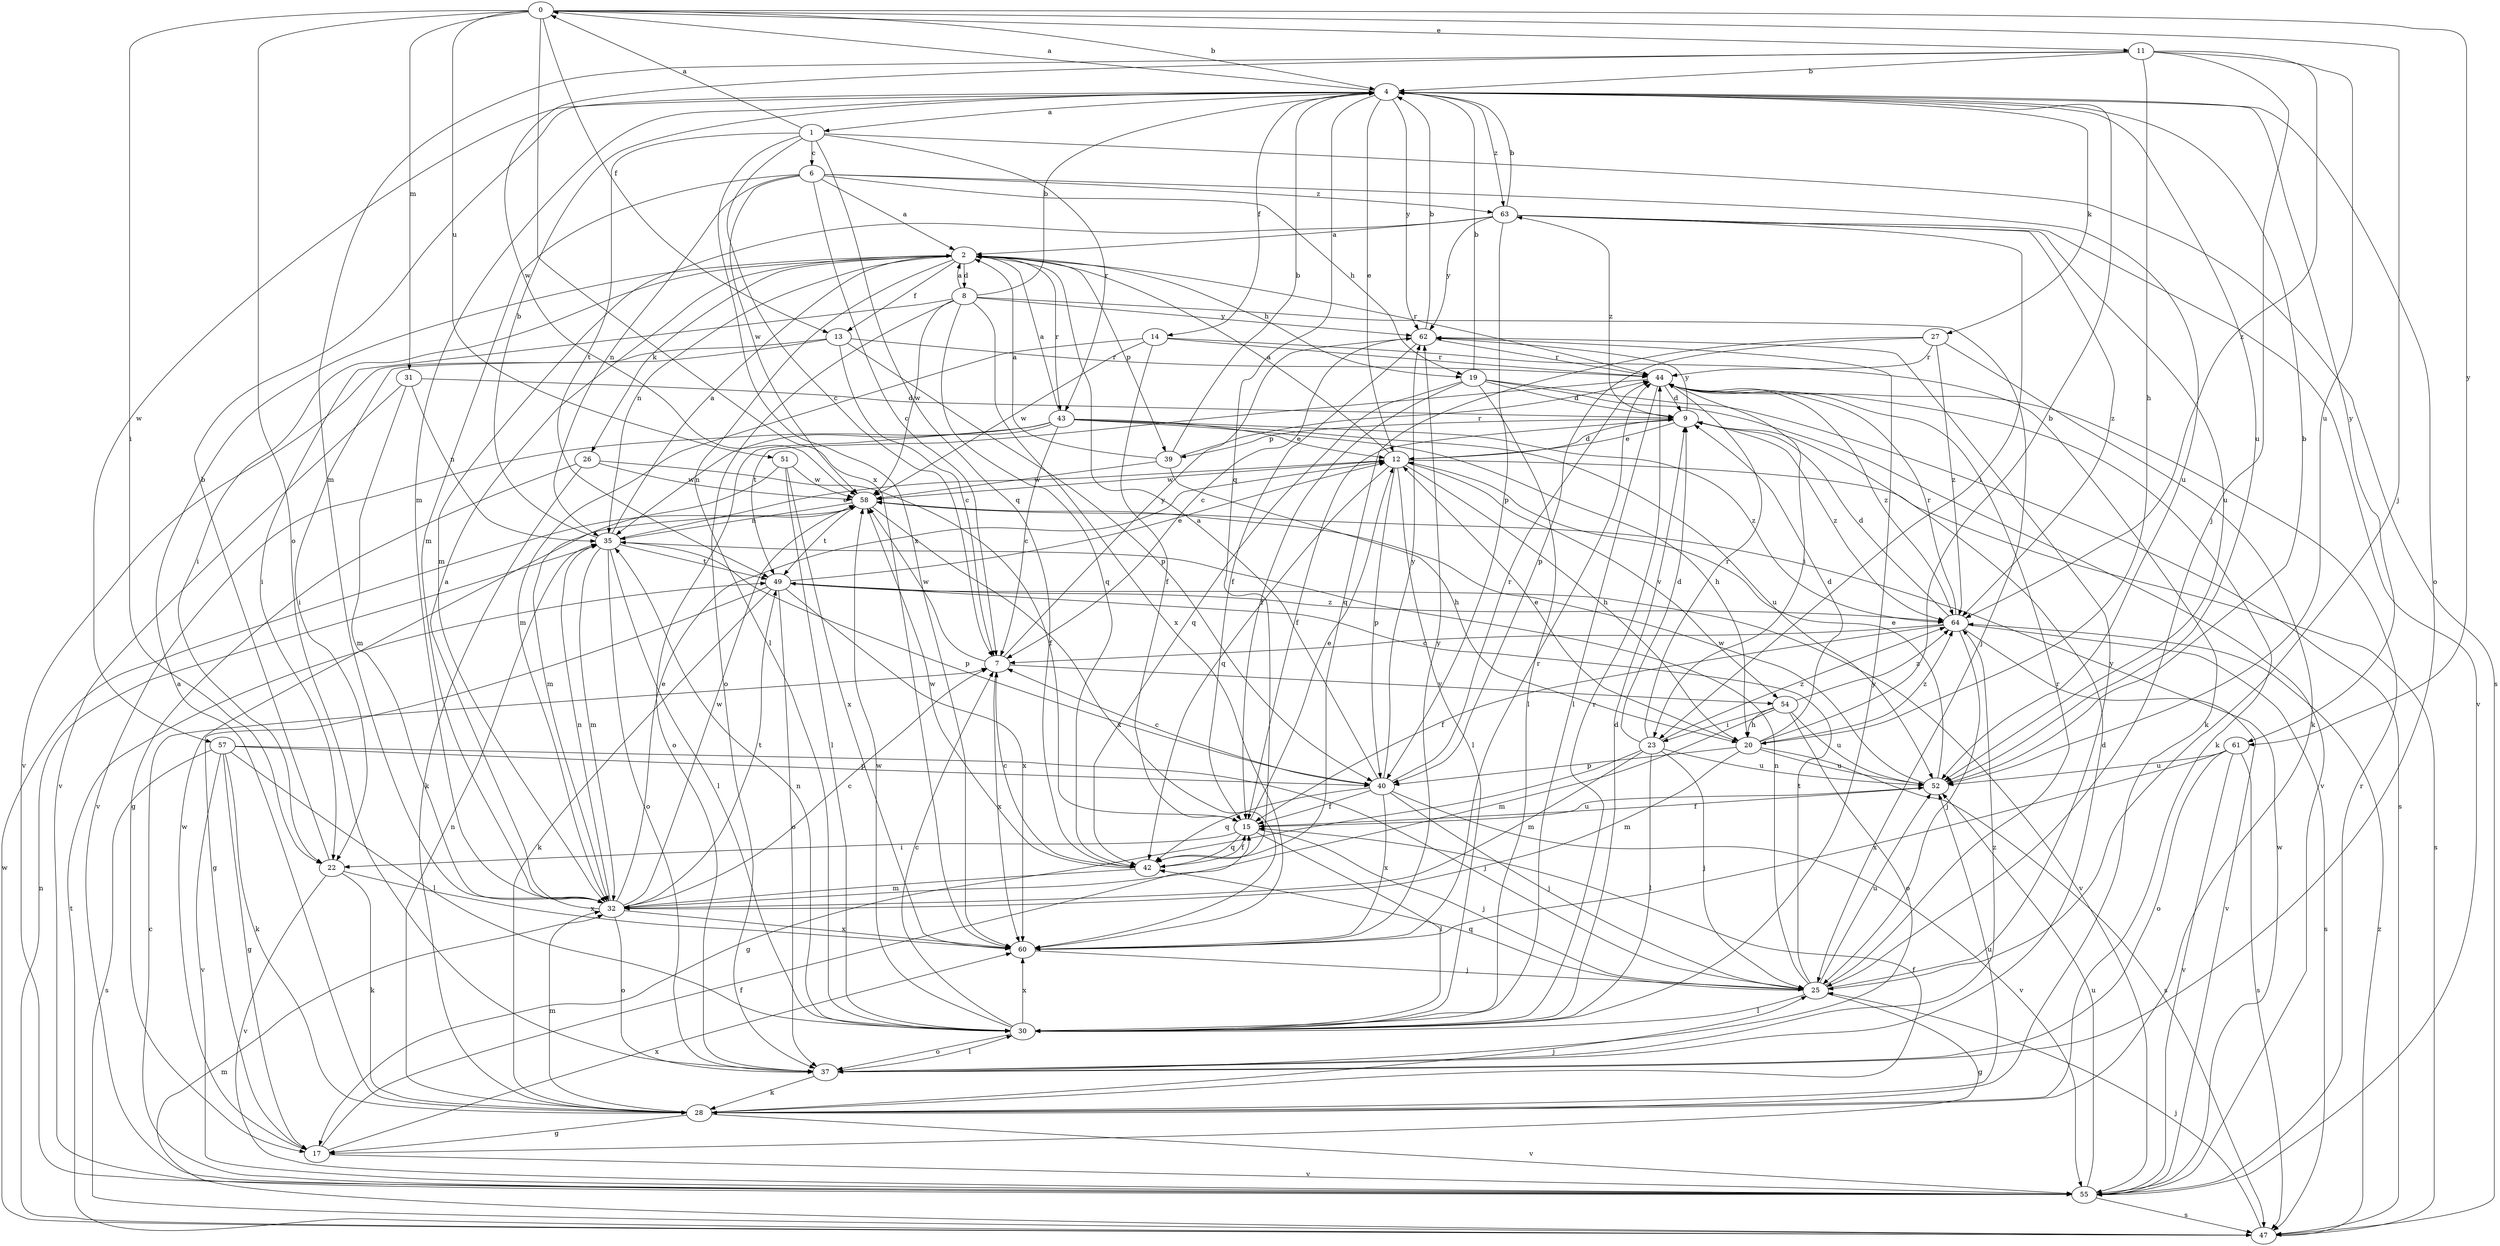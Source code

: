 strict digraph  {
0;
1;
2;
4;
6;
7;
8;
9;
11;
12;
13;
14;
15;
17;
19;
20;
22;
23;
25;
26;
27;
28;
30;
31;
32;
35;
37;
39;
40;
42;
43;
44;
47;
49;
51;
52;
54;
55;
57;
58;
60;
61;
62;
63;
64;
0 -> 4  [label=b];
0 -> 11  [label=e];
0 -> 13  [label=f];
0 -> 22  [label=i];
0 -> 25  [label=j];
0 -> 31  [label=m];
0 -> 37  [label=o];
0 -> 51  [label=u];
0 -> 60  [label=x];
0 -> 61  [label=y];
1 -> 0  [label=a];
1 -> 6  [label=c];
1 -> 7  [label=c];
1 -> 42  [label=q];
1 -> 43  [label=r];
1 -> 47  [label=s];
1 -> 49  [label=t];
1 -> 60  [label=x];
2 -> 8  [label=d];
2 -> 13  [label=f];
2 -> 19  [label=h];
2 -> 22  [label=i];
2 -> 26  [label=k];
2 -> 30  [label=l];
2 -> 35  [label=n];
2 -> 39  [label=p];
2 -> 43  [label=r];
2 -> 44  [label=r];
4 -> 0  [label=a];
4 -> 1  [label=a];
4 -> 12  [label=e];
4 -> 14  [label=f];
4 -> 27  [label=k];
4 -> 32  [label=m];
4 -> 37  [label=o];
4 -> 42  [label=q];
4 -> 52  [label=u];
4 -> 57  [label=w];
4 -> 61  [label=y];
4 -> 62  [label=y];
4 -> 63  [label=z];
6 -> 2  [label=a];
6 -> 7  [label=c];
6 -> 19  [label=h];
6 -> 32  [label=m];
6 -> 35  [label=n];
6 -> 52  [label=u];
6 -> 58  [label=w];
6 -> 63  [label=z];
7 -> 54  [label=v];
7 -> 58  [label=w];
7 -> 60  [label=x];
7 -> 62  [label=y];
8 -> 2  [label=a];
8 -> 4  [label=b];
8 -> 22  [label=i];
8 -> 25  [label=j];
8 -> 37  [label=o];
8 -> 42  [label=q];
8 -> 58  [label=w];
8 -> 60  [label=x];
8 -> 62  [label=y];
9 -> 12  [label=e];
9 -> 15  [label=f];
9 -> 39  [label=p];
9 -> 62  [label=y];
9 -> 63  [label=z];
9 -> 64  [label=z];
11 -> 4  [label=b];
11 -> 20  [label=h];
11 -> 25  [label=j];
11 -> 32  [label=m];
11 -> 52  [label=u];
11 -> 58  [label=w];
11 -> 64  [label=z];
12 -> 2  [label=a];
12 -> 9  [label=d];
12 -> 20  [label=h];
12 -> 30  [label=l];
12 -> 40  [label=p];
12 -> 42  [label=q];
12 -> 47  [label=s];
12 -> 54  [label=v];
12 -> 58  [label=w];
13 -> 7  [label=c];
13 -> 22  [label=i];
13 -> 40  [label=p];
13 -> 44  [label=r];
13 -> 55  [label=v];
14 -> 15  [label=f];
14 -> 28  [label=k];
14 -> 32  [label=m];
14 -> 44  [label=r];
14 -> 58  [label=w];
15 -> 12  [label=e];
15 -> 22  [label=i];
15 -> 25  [label=j];
15 -> 30  [label=l];
15 -> 42  [label=q];
15 -> 52  [label=u];
17 -> 15  [label=f];
17 -> 55  [label=v];
17 -> 58  [label=w];
17 -> 60  [label=x];
19 -> 4  [label=b];
19 -> 9  [label=d];
19 -> 15  [label=f];
19 -> 30  [label=l];
19 -> 42  [label=q];
19 -> 47  [label=s];
19 -> 55  [label=v];
20 -> 4  [label=b];
20 -> 9  [label=d];
20 -> 12  [label=e];
20 -> 32  [label=m];
20 -> 40  [label=p];
20 -> 47  [label=s];
20 -> 52  [label=u];
20 -> 64  [label=z];
22 -> 4  [label=b];
22 -> 28  [label=k];
22 -> 55  [label=v];
22 -> 60  [label=x];
23 -> 9  [label=d];
23 -> 17  [label=g];
23 -> 25  [label=j];
23 -> 30  [label=l];
23 -> 32  [label=m];
23 -> 44  [label=r];
23 -> 52  [label=u];
23 -> 64  [label=z];
25 -> 17  [label=g];
25 -> 30  [label=l];
25 -> 35  [label=n];
25 -> 42  [label=q];
25 -> 44  [label=r];
25 -> 49  [label=t];
25 -> 52  [label=u];
25 -> 62  [label=y];
26 -> 15  [label=f];
26 -> 17  [label=g];
26 -> 28  [label=k];
26 -> 58  [label=w];
27 -> 28  [label=k];
27 -> 40  [label=p];
27 -> 42  [label=q];
27 -> 44  [label=r];
27 -> 64  [label=z];
28 -> 2  [label=a];
28 -> 15  [label=f];
28 -> 17  [label=g];
28 -> 25  [label=j];
28 -> 32  [label=m];
28 -> 35  [label=n];
28 -> 52  [label=u];
28 -> 55  [label=v];
30 -> 7  [label=c];
30 -> 9  [label=d];
30 -> 35  [label=n];
30 -> 37  [label=o];
30 -> 44  [label=r];
30 -> 58  [label=w];
30 -> 60  [label=x];
30 -> 62  [label=y];
31 -> 9  [label=d];
31 -> 32  [label=m];
31 -> 35  [label=n];
31 -> 55  [label=v];
32 -> 2  [label=a];
32 -> 7  [label=c];
32 -> 12  [label=e];
32 -> 35  [label=n];
32 -> 37  [label=o];
32 -> 49  [label=t];
32 -> 58  [label=w];
32 -> 60  [label=x];
35 -> 2  [label=a];
35 -> 4  [label=b];
35 -> 12  [label=e];
35 -> 30  [label=l];
35 -> 32  [label=m];
35 -> 37  [label=o];
35 -> 40  [label=p];
35 -> 49  [label=t];
37 -> 9  [label=d];
37 -> 28  [label=k];
37 -> 30  [label=l];
37 -> 64  [label=z];
39 -> 2  [label=a];
39 -> 4  [label=b];
39 -> 20  [label=h];
39 -> 44  [label=r];
39 -> 58  [label=w];
40 -> 2  [label=a];
40 -> 7  [label=c];
40 -> 15  [label=f];
40 -> 25  [label=j];
40 -> 42  [label=q];
40 -> 44  [label=r];
40 -> 55  [label=v];
40 -> 60  [label=x];
40 -> 62  [label=y];
42 -> 7  [label=c];
42 -> 15  [label=f];
42 -> 32  [label=m];
42 -> 58  [label=w];
43 -> 2  [label=a];
43 -> 7  [label=c];
43 -> 12  [label=e];
43 -> 20  [label=h];
43 -> 35  [label=n];
43 -> 37  [label=o];
43 -> 52  [label=u];
43 -> 55  [label=v];
43 -> 64  [label=z];
44 -> 9  [label=d];
44 -> 23  [label=i];
44 -> 28  [label=k];
44 -> 30  [label=l];
44 -> 49  [label=t];
44 -> 64  [label=z];
47 -> 25  [label=j];
47 -> 32  [label=m];
47 -> 35  [label=n];
47 -> 49  [label=t];
47 -> 58  [label=w];
47 -> 64  [label=z];
49 -> 12  [label=e];
49 -> 17  [label=g];
49 -> 28  [label=k];
49 -> 37  [label=o];
49 -> 55  [label=v];
49 -> 60  [label=x];
49 -> 64  [label=z];
51 -> 30  [label=l];
51 -> 32  [label=m];
51 -> 58  [label=w];
51 -> 60  [label=x];
52 -> 4  [label=b];
52 -> 12  [label=e];
52 -> 15  [label=f];
52 -> 58  [label=w];
54 -> 20  [label=h];
54 -> 23  [label=i];
54 -> 32  [label=m];
54 -> 37  [label=o];
54 -> 52  [label=u];
54 -> 64  [label=z];
55 -> 7  [label=c];
55 -> 44  [label=r];
55 -> 47  [label=s];
55 -> 52  [label=u];
55 -> 58  [label=w];
57 -> 17  [label=g];
57 -> 25  [label=j];
57 -> 28  [label=k];
57 -> 30  [label=l];
57 -> 40  [label=p];
57 -> 47  [label=s];
57 -> 55  [label=v];
58 -> 35  [label=n];
58 -> 49  [label=t];
58 -> 60  [label=x];
60 -> 25  [label=j];
60 -> 44  [label=r];
60 -> 62  [label=y];
61 -> 37  [label=o];
61 -> 47  [label=s];
61 -> 52  [label=u];
61 -> 55  [label=v];
61 -> 60  [label=x];
62 -> 4  [label=b];
62 -> 7  [label=c];
62 -> 15  [label=f];
62 -> 44  [label=r];
63 -> 2  [label=a];
63 -> 4  [label=b];
63 -> 23  [label=i];
63 -> 32  [label=m];
63 -> 40  [label=p];
63 -> 52  [label=u];
63 -> 55  [label=v];
63 -> 62  [label=y];
63 -> 64  [label=z];
64 -> 7  [label=c];
64 -> 9  [label=d];
64 -> 15  [label=f];
64 -> 25  [label=j];
64 -> 44  [label=r];
64 -> 47  [label=s];
64 -> 55  [label=v];
}
